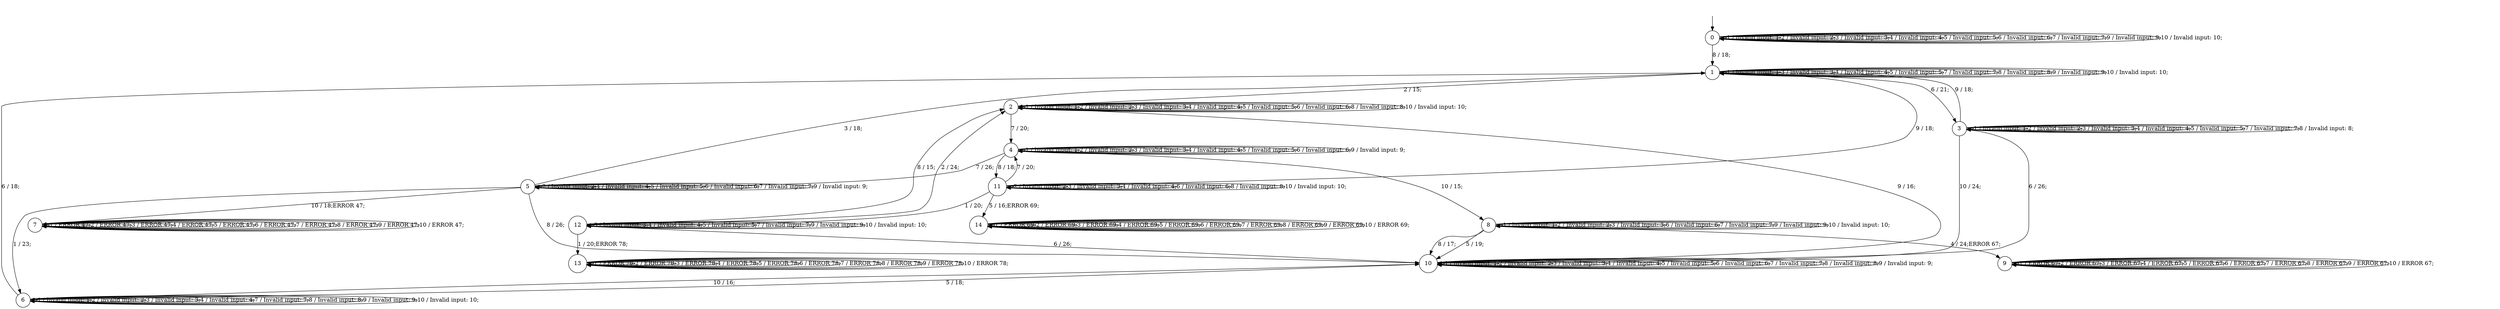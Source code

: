 digraph g {
__start0 [label="" shape="none"];

	s0 [shape="circle" label="0"];
	s1 [shape="circle" label="1"];
	s2 [shape="circle" label="2"];
	s3 [shape="circle" label="3"];
	s4 [shape="circle" label="4"];
	s5 [shape="circle" label="5"];
	s6 [shape="circle" label="6"];
	s7 [shape="circle" label="7"];
	s8 [shape="circle" label="8"];
	s9 [shape="circle" label="9"];
	s10 [shape="circle" label="10"];
	s11 [shape="circle" label="11"];
	s12 [shape="circle" label="12"];
	s13 [shape="circle" label="13"];
	s14 [shape="circle" label="14"];
	s0 -> s0 [label="1 / Invalid input: 1;"];
	s0 -> s0 [label="2 / Invalid input: 2;"];
	s0 -> s0 [label="3 / Invalid input: 3;"];
	s0 -> s0 [label="4 / Invalid input: 4;"];
	s0 -> s0 [label="5 / Invalid input: 5;"];
	s0 -> s0 [label="6 / Invalid input: 6;"];
	s0 -> s0 [label="7 / Invalid input: 7;"];
	s0 -> s1 [label="8 / 18;"];
	s0 -> s0 [label="9 / Invalid input: 9;"];
	s0 -> s0 [label="10 / Invalid input: 10;"];
	s1 -> s1 [label="1 / Invalid input: 1;"];
	s1 -> s2 [label="2 / 15;"];
	s1 -> s1 [label="3 / Invalid input: 3;"];
	s1 -> s1 [label="4 / Invalid input: 4;"];
	s1 -> s1 [label="5 / Invalid input: 5;"];
	s1 -> s3 [label="6 / 21;"];
	s1 -> s1 [label="7 / Invalid input: 7;"];
	s1 -> s1 [label="8 / Invalid input: 8;"];
	s1 -> s1 [label="9 / Invalid input: 9;"];
	s1 -> s1 [label="10 / Invalid input: 10;"];
	s2 -> s2 [label="1 / Invalid input: 1;"];
	s2 -> s2 [label="2 / Invalid input: 2;"];
	s2 -> s2 [label="3 / Invalid input: 3;"];
	s2 -> s2 [label="4 / Invalid input: 4;"];
	s2 -> s2 [label="5 / Invalid input: 5;"];
	s2 -> s2 [label="6 / Invalid input: 6;"];
	s2 -> s4 [label="7 / 20;"];
	s2 -> s2 [label="8 / Invalid input: 8;"];
	s2 -> s10 [label="9 / 16;"];
	s2 -> s2 [label="10 / Invalid input: 10;"];
	s3 -> s3 [label="1 / Invalid input: 1;"];
	s3 -> s3 [label="2 / Invalid input: 2;"];
	s3 -> s3 [label="3 / Invalid input: 3;"];
	s3 -> s3 [label="4 / Invalid input: 4;"];
	s3 -> s3 [label="5 / Invalid input: 5;"];
	s3 -> s10 [label="6 / 26;"];
	s3 -> s3 [label="7 / Invalid input: 7;"];
	s3 -> s3 [label="8 / Invalid input: 8;"];
	s3 -> s1 [label="9 / 18;"];
	s3 -> s10 [label="10 / 24;"];
	s4 -> s4 [label="1 / Invalid input: 1;"];
	s4 -> s4 [label="2 / Invalid input: 2;"];
	s4 -> s4 [label="3 / Invalid input: 3;"];
	s4 -> s4 [label="4 / Invalid input: 4;"];
	s4 -> s4 [label="5 / Invalid input: 5;"];
	s4 -> s4 [label="6 / Invalid input: 6;"];
	s4 -> s5 [label="7 / 26;"];
	s4 -> s11 [label="8 / 18;"];
	s4 -> s4 [label="9 / Invalid input: 9;"];
	s4 -> s8 [label="10 / 15;"];
	s5 -> s6 [label="1 / 23;"];
	s5 -> s5 [label="2 / Invalid input: 2;"];
	s5 -> s1 [label="3 / 18;"];
	s5 -> s5 [label="4 / Invalid input: 4;"];
	s5 -> s5 [label="5 / Invalid input: 5;"];
	s5 -> s5 [label="6 / Invalid input: 6;"];
	s5 -> s5 [label="7 / Invalid input: 7;"];
	s5 -> s10 [label="8 / 26;"];
	s5 -> s5 [label="9 / Invalid input: 9;"];
	s5 -> s7 [label="10 / 18;ERROR 47;"];
	s6 -> s6 [label="1 / Invalid input: 1;"];
	s6 -> s6 [label="2 / Invalid input: 2;"];
	s6 -> s6 [label="3 / Invalid input: 3;"];
	s6 -> s6 [label="4 / Invalid input: 4;"];
	s6 -> s10 [label="5 / 18;"];
	s6 -> s1 [label="6 / 18;"];
	s6 -> s6 [label="7 / Invalid input: 7;"];
	s6 -> s6 [label="8 / Invalid input: 8;"];
	s6 -> s6 [label="9 / Invalid input: 9;"];
	s6 -> s6 [label="10 / Invalid input: 10;"];
	s7 -> s7 [label="1 / ERROR 47;"];
	s7 -> s7 [label="2 / ERROR 47;"];
	s7 -> s7 [label="3 / ERROR 47;"];
	s7 -> s7 [label="4 / ERROR 47;"];
	s7 -> s7 [label="5 / ERROR 47;"];
	s7 -> s7 [label="6 / ERROR 47;"];
	s7 -> s7 [label="7 / ERROR 47;"];
	s7 -> s7 [label="8 / ERROR 47;"];
	s7 -> s7 [label="9 / ERROR 47;"];
	s7 -> s7 [label="10 / ERROR 47;"];
	s8 -> s8 [label="1 / Invalid input: 1;"];
	s8 -> s8 [label="2 / Invalid input: 2;"];
	s8 -> s8 [label="3 / Invalid input: 3;"];
	s8 -> s9 [label="4 / 24;ERROR 67;"];
	s8 -> s10 [label="5 / 19;"];
	s8 -> s8 [label="6 / Invalid input: 6;"];
	s8 -> s8 [label="7 / Invalid input: 7;"];
	s8 -> s10 [label="8 / 17;"];
	s8 -> s8 [label="9 / Invalid input: 9;"];
	s8 -> s8 [label="10 / Invalid input: 10;"];
	s9 -> s9 [label="1 / ERROR 67;"];
	s9 -> s9 [label="2 / ERROR 67;"];
	s9 -> s9 [label="3 / ERROR 67;"];
	s9 -> s9 [label="4 / ERROR 67;"];
	s9 -> s9 [label="5 / ERROR 67;"];
	s9 -> s9 [label="6 / ERROR 67;"];
	s9 -> s9 [label="7 / ERROR 67;"];
	s9 -> s9 [label="8 / ERROR 67;"];
	s9 -> s9 [label="9 / ERROR 67;"];
	s9 -> s9 [label="10 / ERROR 67;"];
	s10 -> s10 [label="1 / Invalid input: 1;"];
	s10 -> s10 [label="2 / Invalid input: 2;"];
	s10 -> s10 [label="3 / Invalid input: 3;"];
	s10 -> s10 [label="4 / Invalid input: 4;"];
	s10 -> s10 [label="5 / Invalid input: 5;"];
	s10 -> s10 [label="6 / Invalid input: 6;"];
	s10 -> s10 [label="7 / Invalid input: 7;"];
	s10 -> s10 [label="8 / Invalid input: 8;"];
	s10 -> s10 [label="9 / Invalid input: 9;"];
	s10 -> s6 [label="10 / 16;"];
	s11 -> s12 [label="1 / 20;"];
	s11 -> s11 [label="2 / Invalid input: 2;"];
	s11 -> s11 [label="3 / Invalid input: 3;"];
	s11 -> s11 [label="4 / Invalid input: 4;"];
	s11 -> s14 [label="5 / 16;ERROR 69;"];
	s11 -> s11 [label="6 / Invalid input: 6;"];
	s11 -> s4 [label="7 / 20;"];
	s11 -> s11 [label="8 / Invalid input: 8;"];
	s11 -> s1 [label="9 / 18;"];
	s11 -> s11 [label="10 / Invalid input: 10;"];
	s12 -> s13 [label="1 / 20;ERROR 78;"];
	s12 -> s2 [label="2 / 24;"];
	s12 -> s12 [label="3 / Invalid input: 3;"];
	s12 -> s12 [label="4 / Invalid input: 4;"];
	s12 -> s12 [label="5 / Invalid input: 5;"];
	s12 -> s10 [label="6 / 26;"];
	s12 -> s12 [label="7 / Invalid input: 7;"];
	s12 -> s2 [label="8 / 15;"];
	s12 -> s12 [label="9 / Invalid input: 9;"];
	s12 -> s12 [label="10 / Invalid input: 10;"];
	s13 -> s13 [label="1 / ERROR 78;"];
	s13 -> s13 [label="2 / ERROR 78;"];
	s13 -> s13 [label="3 / ERROR 78;"];
	s13 -> s13 [label="4 / ERROR 78;"];
	s13 -> s13 [label="5 / ERROR 78;"];
	s13 -> s13 [label="6 / ERROR 78;"];
	s13 -> s13 [label="7 / ERROR 78;"];
	s13 -> s13 [label="8 / ERROR 78;"];
	s13 -> s13 [label="9 / ERROR 78;"];
	s13 -> s13 [label="10 / ERROR 78;"];
	s14 -> s14 [label="1 / ERROR 69;"];
	s14 -> s14 [label="2 / ERROR 69;"];
	s14 -> s14 [label="3 / ERROR 69;"];
	s14 -> s14 [label="4 / ERROR 69;"];
	s14 -> s14 [label="5 / ERROR 69;"];
	s14 -> s14 [label="6 / ERROR 69;"];
	s14 -> s14 [label="7 / ERROR 69;"];
	s14 -> s14 [label="8 / ERROR 69;"];
	s14 -> s14 [label="9 / ERROR 69;"];
	s14 -> s14 [label="10 / ERROR 69;"];

__start0 -> s0;
}
